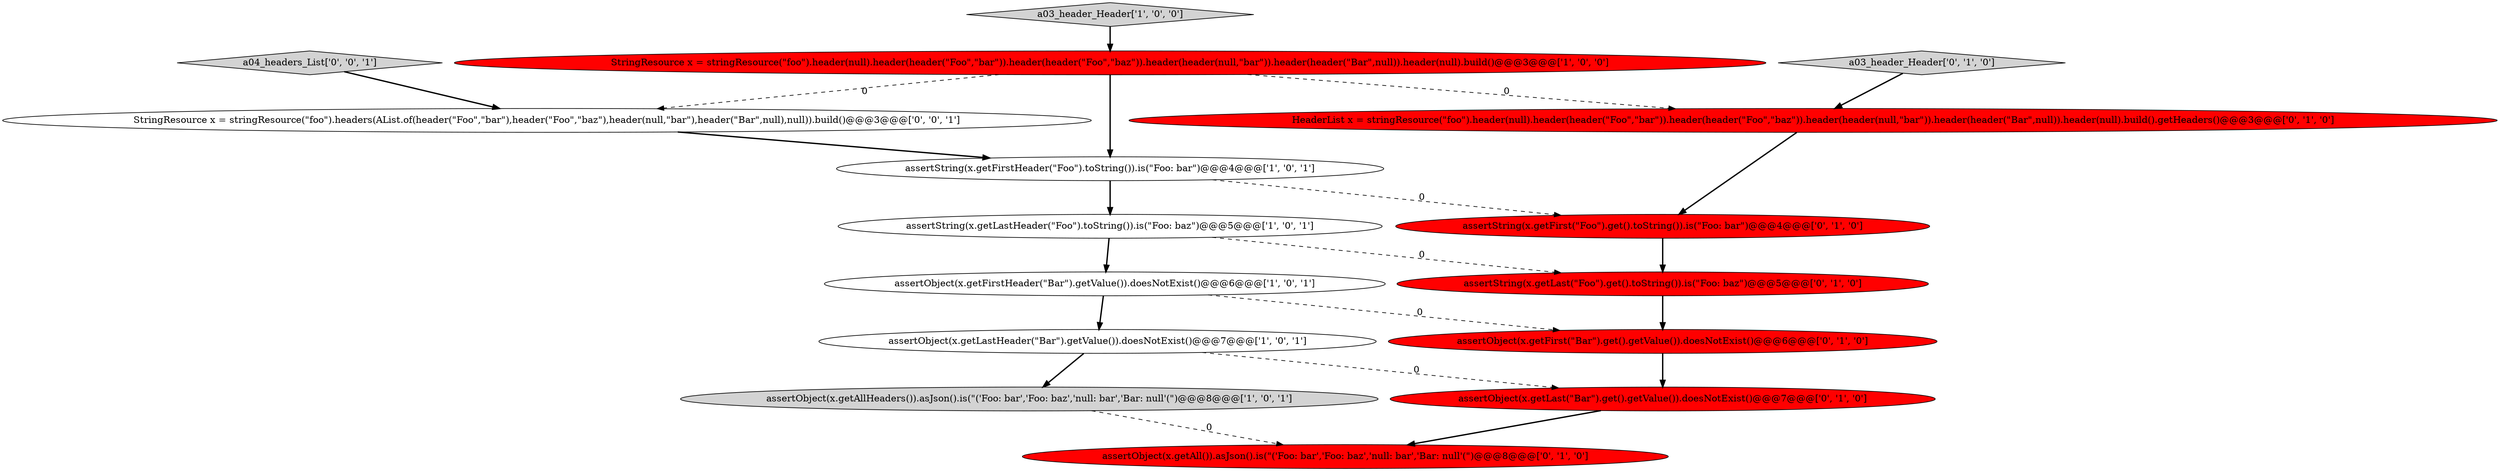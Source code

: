 digraph {
4 [style = filled, label = "assertObject(x.getLastHeader(\"Bar\").getValue()).doesNotExist()@@@7@@@['1', '0', '1']", fillcolor = white, shape = ellipse image = "AAA0AAABBB1BBB"];
14 [style = filled, label = "StringResource x = stringResource(\"foo\").headers(AList.of(header(\"Foo\",\"bar\"),header(\"Foo\",\"baz\"),header(null,\"bar\"),header(\"Bar\",null),null)).build()@@@3@@@['0', '0', '1']", fillcolor = white, shape = ellipse image = "AAA0AAABBB3BBB"];
12 [style = filled, label = "assertObject(x.getAll()).asJson().is(\"('Foo: bar','Foo: baz','null: bar','Bar: null'(\")@@@8@@@['0', '1', '0']", fillcolor = red, shape = ellipse image = "AAA1AAABBB2BBB"];
8 [style = filled, label = "assertString(x.getLast(\"Foo\").get().toString()).is(\"Foo: baz\")@@@5@@@['0', '1', '0']", fillcolor = red, shape = ellipse image = "AAA1AAABBB2BBB"];
11 [style = filled, label = "a03_header_Header['0', '1', '0']", fillcolor = lightgray, shape = diamond image = "AAA0AAABBB2BBB"];
9 [style = filled, label = "HeaderList x = stringResource(\"foo\").header(null).header(header(\"Foo\",\"bar\")).header(header(\"Foo\",\"baz\")).header(header(null,\"bar\")).header(header(\"Bar\",null)).header(null).build().getHeaders()@@@3@@@['0', '1', '0']", fillcolor = red, shape = ellipse image = "AAA1AAABBB2BBB"];
1 [style = filled, label = "assertObject(x.getFirstHeader(\"Bar\").getValue()).doesNotExist()@@@6@@@['1', '0', '1']", fillcolor = white, shape = ellipse image = "AAA0AAABBB1BBB"];
5 [style = filled, label = "a03_header_Header['1', '0', '0']", fillcolor = lightgray, shape = diamond image = "AAA0AAABBB1BBB"];
10 [style = filled, label = "assertObject(x.getLast(\"Bar\").get().getValue()).doesNotExist()@@@7@@@['0', '1', '0']", fillcolor = red, shape = ellipse image = "AAA1AAABBB2BBB"];
0 [style = filled, label = "StringResource x = stringResource(\"foo\").header(null).header(header(\"Foo\",\"bar\")).header(header(\"Foo\",\"baz\")).header(header(null,\"bar\")).header(header(\"Bar\",null)).header(null).build()@@@3@@@['1', '0', '0']", fillcolor = red, shape = ellipse image = "AAA1AAABBB1BBB"];
6 [style = filled, label = "assertObject(x.getAllHeaders()).asJson().is(\"('Foo: bar','Foo: baz','null: bar','Bar: null'(\")@@@8@@@['1', '0', '1']", fillcolor = lightgray, shape = ellipse image = "AAA0AAABBB1BBB"];
15 [style = filled, label = "a04_headers_List['0', '0', '1']", fillcolor = lightgray, shape = diamond image = "AAA0AAABBB3BBB"];
3 [style = filled, label = "assertString(x.getFirstHeader(\"Foo\").toString()).is(\"Foo: bar\")@@@4@@@['1', '0', '1']", fillcolor = white, shape = ellipse image = "AAA0AAABBB1BBB"];
2 [style = filled, label = "assertString(x.getLastHeader(\"Foo\").toString()).is(\"Foo: baz\")@@@5@@@['1', '0', '1']", fillcolor = white, shape = ellipse image = "AAA0AAABBB1BBB"];
7 [style = filled, label = "assertObject(x.getFirst(\"Bar\").get().getValue()).doesNotExist()@@@6@@@['0', '1', '0']", fillcolor = red, shape = ellipse image = "AAA1AAABBB2BBB"];
13 [style = filled, label = "assertString(x.getFirst(\"Foo\").get().toString()).is(\"Foo: bar\")@@@4@@@['0', '1', '0']", fillcolor = red, shape = ellipse image = "AAA1AAABBB2BBB"];
0->3 [style = bold, label=""];
14->3 [style = bold, label=""];
1->4 [style = bold, label=""];
15->14 [style = bold, label=""];
4->6 [style = bold, label=""];
7->10 [style = bold, label=""];
2->1 [style = bold, label=""];
11->9 [style = bold, label=""];
3->13 [style = dashed, label="0"];
2->8 [style = dashed, label="0"];
8->7 [style = bold, label=""];
6->12 [style = dashed, label="0"];
0->14 [style = dashed, label="0"];
3->2 [style = bold, label=""];
5->0 [style = bold, label=""];
10->12 [style = bold, label=""];
0->9 [style = dashed, label="0"];
13->8 [style = bold, label=""];
4->10 [style = dashed, label="0"];
1->7 [style = dashed, label="0"];
9->13 [style = bold, label=""];
}
